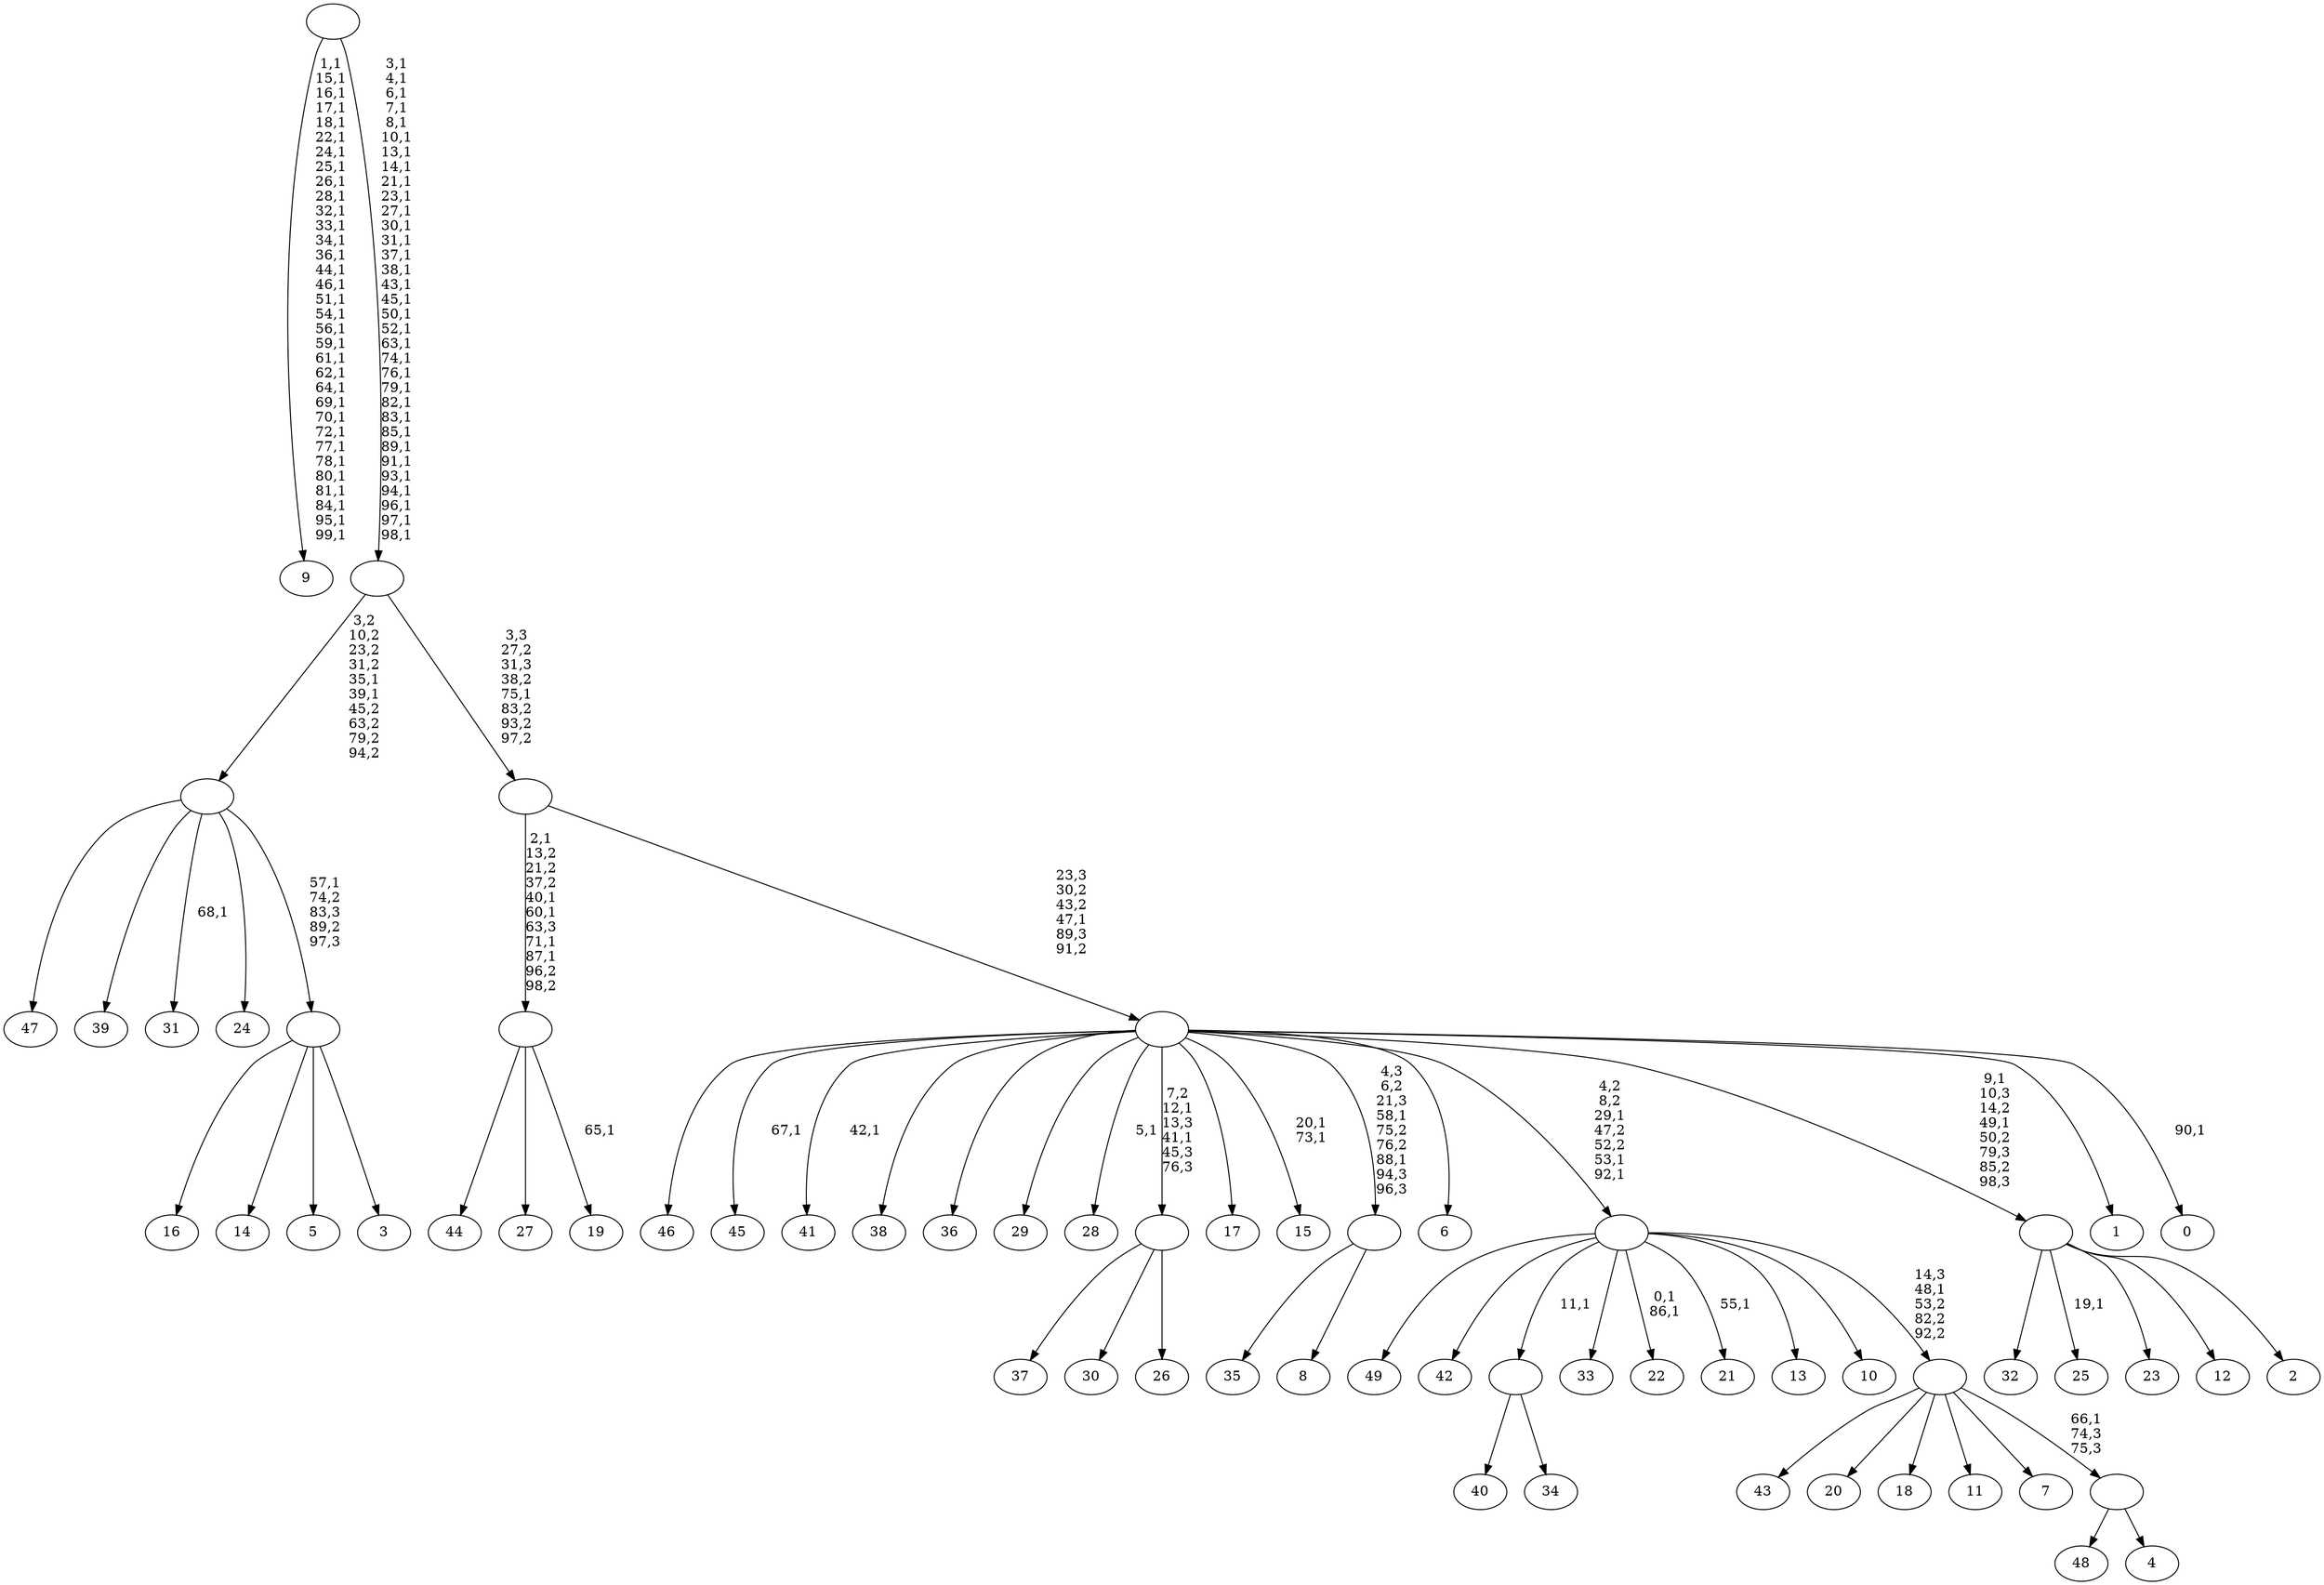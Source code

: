 digraph T {
	150 [label="49"]
	149 [label="48"]
	148 [label="47"]
	147 [label="46"]
	146 [label="45"]
	144 [label="44"]
	143 [label="43"]
	142 [label="42"]
	141 [label="41"]
	139 [label="40"]
	138 [label="39"]
	137 [label="38"]
	136 [label="37"]
	135 [label="36"]
	134 [label="35"]
	133 [label="34"]
	132 [label=""]
	131 [label="33"]
	130 [label="32"]
	129 [label="31"]
	127 [label="30"]
	126 [label="29"]
	125 [label="28"]
	123 [label="27"]
	122 [label="26"]
	121 [label=""]
	119 [label="25"]
	117 [label="24"]
	116 [label="23"]
	115 [label="22"]
	112 [label="21"]
	110 [label="20"]
	109 [label="19"]
	107 [label=""]
	102 [label="18"]
	101 [label="17"]
	100 [label="16"]
	99 [label="15"]
	96 [label="14"]
	95 [label="13"]
	94 [label="12"]
	93 [label="11"]
	92 [label="10"]
	91 [label="9"]
	57 [label="8"]
	56 [label=""]
	54 [label="7"]
	53 [label="6"]
	52 [label="5"]
	51 [label="4"]
	50 [label=""]
	49 [label=""]
	48 [label=""]
	45 [label="3"]
	44 [label=""]
	43 [label=""]
	41 [label="2"]
	40 [label=""]
	38 [label="1"]
	37 [label="0"]
	35 [label=""]
	34 [label=""]
	33 [label=""]
	0 [label=""]
	132 -> 139 [label=""]
	132 -> 133 [label=""]
	121 -> 136 [label=""]
	121 -> 127 [label=""]
	121 -> 122 [label=""]
	107 -> 109 [label="65,1"]
	107 -> 144 [label=""]
	107 -> 123 [label=""]
	56 -> 134 [label=""]
	56 -> 57 [label=""]
	50 -> 149 [label=""]
	50 -> 51 [label=""]
	49 -> 143 [label=""]
	49 -> 110 [label=""]
	49 -> 102 [label=""]
	49 -> 93 [label=""]
	49 -> 54 [label=""]
	49 -> 50 [label="66,1\n74,3\n75,3"]
	48 -> 112 [label="55,1"]
	48 -> 115 [label="0,1\n86,1"]
	48 -> 150 [label=""]
	48 -> 142 [label=""]
	48 -> 132 [label="11,1"]
	48 -> 131 [label=""]
	48 -> 95 [label=""]
	48 -> 92 [label=""]
	48 -> 49 [label="14,3\n48,1\n53,2\n82,2\n92,2"]
	44 -> 100 [label=""]
	44 -> 96 [label=""]
	44 -> 52 [label=""]
	44 -> 45 [label=""]
	43 -> 129 [label="68,1"]
	43 -> 148 [label=""]
	43 -> 138 [label=""]
	43 -> 117 [label=""]
	43 -> 44 [label="57,1\n74,2\n83,3\n89,2\n97,3"]
	40 -> 119 [label="19,1"]
	40 -> 130 [label=""]
	40 -> 116 [label=""]
	40 -> 94 [label=""]
	40 -> 41 [label=""]
	35 -> 37 [label="90,1"]
	35 -> 40 [label="9,1\n10,3\n14,2\n49,1\n50,2\n79,3\n85,2\n98,3"]
	35 -> 48 [label="4,2\n8,2\n29,1\n47,2\n52,2\n53,1\n92,1"]
	35 -> 56 [label="4,3\n6,2\n21,3\n58,1\n75,2\n76,2\n88,1\n94,3\n96,3"]
	35 -> 99 [label="20,1\n73,1"]
	35 -> 121 [label="7,2\n12,1\n13,3\n41,1\n45,3\n76,3"]
	35 -> 125 [label="5,1"]
	35 -> 141 [label="42,1"]
	35 -> 146 [label="67,1"]
	35 -> 147 [label=""]
	35 -> 137 [label=""]
	35 -> 135 [label=""]
	35 -> 126 [label=""]
	35 -> 101 [label=""]
	35 -> 53 [label=""]
	35 -> 38 [label=""]
	34 -> 107 [label="2,1\n13,2\n21,2\n37,2\n40,1\n60,1\n63,3\n71,1\n87,1\n96,2\n98,2"]
	34 -> 35 [label="23,3\n30,2\n43,2\n47,1\n89,3\n91,2"]
	33 -> 43 [label="3,2\n10,2\n23,2\n31,2\n35,1\n39,1\n45,2\n63,2\n79,2\n94,2"]
	33 -> 34 [label="3,3\n27,2\n31,3\n38,2\n75,1\n83,2\n93,2\n97,2"]
	0 -> 33 [label="3,1\n4,1\n6,1\n7,1\n8,1\n10,1\n13,1\n14,1\n21,1\n23,1\n27,1\n30,1\n31,1\n37,1\n38,1\n43,1\n45,1\n50,1\n52,1\n63,1\n74,1\n76,1\n79,1\n82,1\n83,1\n85,1\n89,1\n91,1\n93,1\n94,1\n96,1\n97,1\n98,1"]
	0 -> 91 [label="1,1\n15,1\n16,1\n17,1\n18,1\n22,1\n24,1\n25,1\n26,1\n28,1\n32,1\n33,1\n34,1\n36,1\n44,1\n46,1\n51,1\n54,1\n56,1\n59,1\n61,1\n62,1\n64,1\n69,1\n70,1\n72,1\n77,1\n78,1\n80,1\n81,1\n84,1\n95,1\n99,1"]
}
